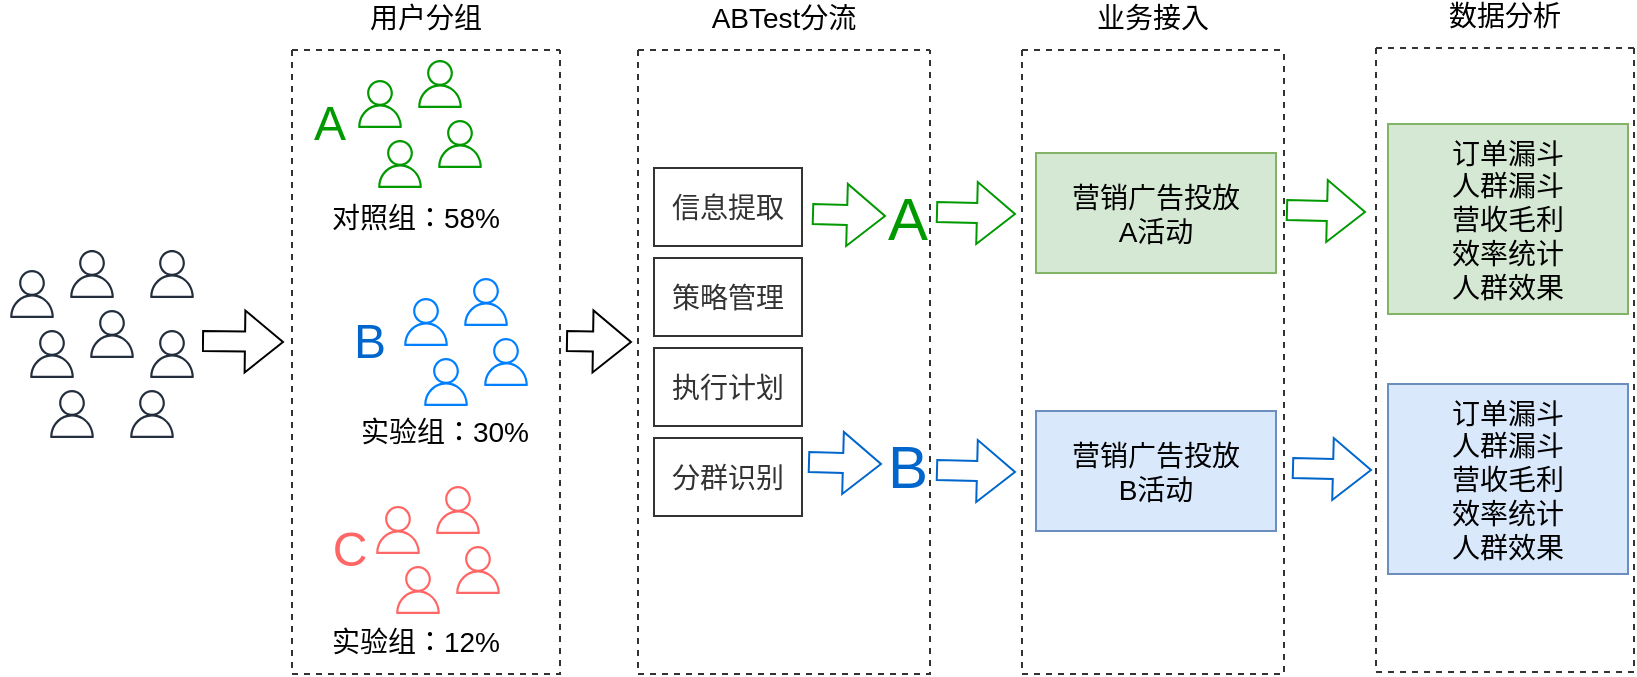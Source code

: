 <mxfile version="16.5.5" type="github" pages="3">
  <diagram id="C5RBs43oDa-KdzZeNtuy" name="ABTest">
    <mxGraphModel dx="1106" dy="610" grid="0" gridSize="10" guides="1" tooltips="1" connect="1" arrows="1" fold="1" page="1" pageScale="1" pageWidth="827" pageHeight="1169" math="0" shadow="0">
      <root>
        <mxCell id="WIyWlLk6GJQsqaUBKTNV-0" />
        <mxCell id="WIyWlLk6GJQsqaUBKTNV-1" parent="WIyWlLk6GJQsqaUBKTNV-0" />
        <mxCell id="taELDb5qyc8ubtcI1n9N-2" value="" style="shape=flexArrow;endArrow=classic;html=1;rounded=0;" parent="WIyWlLk6GJQsqaUBKTNV-1" edge="1">
          <mxGeometry width="50" height="50" relative="1" as="geometry">
            <mxPoint x="103" y="215.5" as="sourcePoint" />
            <mxPoint x="144" y="216" as="targetPoint" />
          </mxGeometry>
        </mxCell>
        <mxCell id="taELDb5qyc8ubtcI1n9N-3" value="&lt;font style=&quot;font-size: 24px&quot; color=&quot;#009900&quot;&gt;A&lt;/font&gt;" style="text;html=1;strokeColor=none;fillColor=none;align=center;verticalAlign=middle;whiteSpace=wrap;rounded=0;" parent="WIyWlLk6GJQsqaUBKTNV-1" vertex="1">
          <mxGeometry x="152" y="92" width="30" height="30" as="geometry" />
        </mxCell>
        <mxCell id="taELDb5qyc8ubtcI1n9N-4" value="&lt;font style=&quot;font-size: 24px&quot; color=&quot;#0066cc&quot;&gt;B&lt;/font&gt;" style="text;html=1;strokeColor=none;fillColor=none;align=center;verticalAlign=middle;whiteSpace=wrap;rounded=0;" parent="WIyWlLk6GJQsqaUBKTNV-1" vertex="1">
          <mxGeometry x="162" y="201" width="50" height="30" as="geometry" />
        </mxCell>
        <mxCell id="taELDb5qyc8ubtcI1n9N-5" value="" style="group" parent="WIyWlLk6GJQsqaUBKTNV-1" vertex="1" connectable="0">
          <mxGeometry x="3" y="167" width="100" height="100" as="geometry" />
        </mxCell>
        <mxCell id="taELDb5qyc8ubtcI1n9N-6" value="" style="sketch=0;outlineConnect=0;fontColor=#232F3E;gradientColor=none;strokeColor=#232F3E;fillColor=#ffffff;dashed=0;verticalLabelPosition=bottom;verticalAlign=top;align=center;html=1;fontSize=12;fontStyle=0;aspect=fixed;shape=mxgraph.aws4.resourceIcon;resIcon=mxgraph.aws4.user;strokeWidth=1;" parent="taELDb5qyc8ubtcI1n9N-5" vertex="1">
          <mxGeometry x="30" width="30" height="30" as="geometry" />
        </mxCell>
        <mxCell id="taELDb5qyc8ubtcI1n9N-7" value="" style="sketch=0;outlineConnect=0;fontColor=#232F3E;gradientColor=none;strokeColor=#232F3E;fillColor=#ffffff;dashed=0;verticalLabelPosition=bottom;verticalAlign=top;align=center;html=1;fontSize=12;fontStyle=0;aspect=fixed;shape=mxgraph.aws4.resourceIcon;resIcon=mxgraph.aws4.user;strokeWidth=1;" parent="taELDb5qyc8ubtcI1n9N-5" vertex="1">
          <mxGeometry y="10" width="30" height="30" as="geometry" />
        </mxCell>
        <mxCell id="taELDb5qyc8ubtcI1n9N-8" value="" style="sketch=0;outlineConnect=0;fontColor=#232F3E;gradientColor=none;strokeColor=#232F3E;fillColor=#ffffff;dashed=0;verticalLabelPosition=bottom;verticalAlign=top;align=center;html=1;fontSize=12;fontStyle=0;aspect=fixed;shape=mxgraph.aws4.resourceIcon;resIcon=mxgraph.aws4.user;strokeWidth=1;" parent="taELDb5qyc8ubtcI1n9N-5" vertex="1">
          <mxGeometry x="40" y="30" width="30" height="30" as="geometry" />
        </mxCell>
        <mxCell id="taELDb5qyc8ubtcI1n9N-9" value="" style="sketch=0;outlineConnect=0;fontColor=#232F3E;gradientColor=none;strokeColor=#232F3E;fillColor=#ffffff;dashed=0;verticalLabelPosition=bottom;verticalAlign=top;align=center;html=1;fontSize=12;fontStyle=0;aspect=fixed;shape=mxgraph.aws4.resourceIcon;resIcon=mxgraph.aws4.user;strokeWidth=1;" parent="taELDb5qyc8ubtcI1n9N-5" vertex="1">
          <mxGeometry x="10" y="40" width="30" height="30" as="geometry" />
        </mxCell>
        <mxCell id="taELDb5qyc8ubtcI1n9N-10" value="" style="sketch=0;outlineConnect=0;fontColor=#232F3E;gradientColor=none;strokeColor=#232F3E;fillColor=#ffffff;dashed=0;verticalLabelPosition=bottom;verticalAlign=top;align=center;html=1;fontSize=12;fontStyle=0;aspect=fixed;shape=mxgraph.aws4.resourceIcon;resIcon=mxgraph.aws4.user;strokeWidth=1;" parent="taELDb5qyc8ubtcI1n9N-5" vertex="1">
          <mxGeometry x="70" width="30" height="30" as="geometry" />
        </mxCell>
        <mxCell id="taELDb5qyc8ubtcI1n9N-11" value="" style="sketch=0;outlineConnect=0;fontColor=#232F3E;gradientColor=none;strokeColor=#232F3E;fillColor=#ffffff;dashed=0;verticalLabelPosition=bottom;verticalAlign=top;align=center;html=1;fontSize=12;fontStyle=0;aspect=fixed;shape=mxgraph.aws4.resourceIcon;resIcon=mxgraph.aws4.user;strokeWidth=1;" parent="taELDb5qyc8ubtcI1n9N-5" vertex="1">
          <mxGeometry x="70" y="40" width="30" height="30" as="geometry" />
        </mxCell>
        <mxCell id="taELDb5qyc8ubtcI1n9N-12" value="" style="sketch=0;outlineConnect=0;fontColor=#232F3E;gradientColor=none;strokeColor=#232F3E;fillColor=#ffffff;dashed=0;verticalLabelPosition=bottom;verticalAlign=top;align=center;html=1;fontSize=12;fontStyle=0;aspect=fixed;shape=mxgraph.aws4.resourceIcon;resIcon=mxgraph.aws4.user;strokeWidth=1;" parent="taELDb5qyc8ubtcI1n9N-5" vertex="1">
          <mxGeometry x="20" y="70" width="30" height="30" as="geometry" />
        </mxCell>
        <mxCell id="taELDb5qyc8ubtcI1n9N-13" value="" style="sketch=0;outlineConnect=0;fontColor=#232F3E;gradientColor=none;strokeColor=#232F3E;fillColor=#ffffff;dashed=0;verticalLabelPosition=bottom;verticalAlign=top;align=center;html=1;fontSize=12;fontStyle=0;aspect=fixed;shape=mxgraph.aws4.resourceIcon;resIcon=mxgraph.aws4.user;strokeWidth=1;" parent="taELDb5qyc8ubtcI1n9N-5" vertex="1">
          <mxGeometry x="60" y="70" width="30" height="30" as="geometry" />
        </mxCell>
        <mxCell id="taELDb5qyc8ubtcI1n9N-14" value="" style="group" parent="WIyWlLk6GJQsqaUBKTNV-1" vertex="1" connectable="0">
          <mxGeometry x="177" y="72" width="70" height="70" as="geometry" />
        </mxCell>
        <mxCell id="taELDb5qyc8ubtcI1n9N-15" value="" style="sketch=0;outlineConnect=0;fontColor=#232F3E;gradientColor=none;strokeColor=#009900;fillColor=#ffffff;dashed=0;verticalLabelPosition=bottom;verticalAlign=top;align=center;html=1;fontSize=12;fontStyle=0;aspect=fixed;shape=mxgraph.aws4.resourceIcon;resIcon=mxgraph.aws4.user;strokeWidth=1;" parent="taELDb5qyc8ubtcI1n9N-14" vertex="1">
          <mxGeometry x="30" width="30" height="30" as="geometry" />
        </mxCell>
        <mxCell id="taELDb5qyc8ubtcI1n9N-16" value="" style="sketch=0;outlineConnect=0;fontColor=#232F3E;gradientColor=none;strokeColor=#009900;fillColor=#ffffff;dashed=0;verticalLabelPosition=bottom;verticalAlign=top;align=center;html=1;fontSize=12;fontStyle=0;aspect=fixed;shape=mxgraph.aws4.resourceIcon;resIcon=mxgraph.aws4.user;strokeWidth=1;" parent="taELDb5qyc8ubtcI1n9N-14" vertex="1">
          <mxGeometry y="10" width="30" height="30" as="geometry" />
        </mxCell>
        <mxCell id="taELDb5qyc8ubtcI1n9N-17" value="" style="sketch=0;outlineConnect=0;fontColor=#232F3E;gradientColor=none;strokeColor=#009900;fillColor=#ffffff;dashed=0;verticalLabelPosition=bottom;verticalAlign=top;align=center;html=1;fontSize=12;fontStyle=0;aspect=fixed;shape=mxgraph.aws4.resourceIcon;resIcon=mxgraph.aws4.user;strokeWidth=1;" parent="taELDb5qyc8ubtcI1n9N-14" vertex="1">
          <mxGeometry x="40" y="30" width="30" height="30" as="geometry" />
        </mxCell>
        <mxCell id="taELDb5qyc8ubtcI1n9N-18" value="" style="sketch=0;outlineConnect=0;fontColor=#232F3E;gradientColor=none;strokeColor=#009900;fillColor=#ffffff;dashed=0;verticalLabelPosition=bottom;verticalAlign=top;align=center;html=1;fontSize=12;fontStyle=0;aspect=fixed;shape=mxgraph.aws4.resourceIcon;resIcon=mxgraph.aws4.user;strokeWidth=1;" parent="taELDb5qyc8ubtcI1n9N-14" vertex="1">
          <mxGeometry x="10" y="40" width="30" height="30" as="geometry" />
        </mxCell>
        <mxCell id="taELDb5qyc8ubtcI1n9N-19" value="" style="group" parent="WIyWlLk6GJQsqaUBKTNV-1" vertex="1" connectable="0">
          <mxGeometry x="200" y="181" width="70" height="70" as="geometry" />
        </mxCell>
        <mxCell id="taELDb5qyc8ubtcI1n9N-20" value="" style="sketch=0;outlineConnect=0;fontColor=#232F3E;gradientColor=none;strokeColor=#007FFF;fillColor=#ffffff;dashed=0;verticalLabelPosition=bottom;verticalAlign=top;align=center;html=1;fontSize=12;fontStyle=0;aspect=fixed;shape=mxgraph.aws4.resourceIcon;resIcon=mxgraph.aws4.user;strokeWidth=1;" parent="taELDb5qyc8ubtcI1n9N-19" vertex="1">
          <mxGeometry x="30" width="30" height="30" as="geometry" />
        </mxCell>
        <mxCell id="taELDb5qyc8ubtcI1n9N-21" value="" style="sketch=0;outlineConnect=0;fontColor=#232F3E;gradientColor=none;strokeColor=#007FFF;fillColor=#ffffff;dashed=0;verticalLabelPosition=bottom;verticalAlign=top;align=center;html=1;fontSize=12;fontStyle=0;aspect=fixed;shape=mxgraph.aws4.resourceIcon;resIcon=mxgraph.aws4.user;strokeWidth=1;" parent="taELDb5qyc8ubtcI1n9N-19" vertex="1">
          <mxGeometry y="10" width="30" height="30" as="geometry" />
        </mxCell>
        <mxCell id="taELDb5qyc8ubtcI1n9N-22" value="" style="sketch=0;outlineConnect=0;fontColor=#232F3E;gradientColor=none;strokeColor=#007FFF;fillColor=#ffffff;dashed=0;verticalLabelPosition=bottom;verticalAlign=top;align=center;html=1;fontSize=12;fontStyle=0;aspect=fixed;shape=mxgraph.aws4.resourceIcon;resIcon=mxgraph.aws4.user;strokeWidth=1;" parent="taELDb5qyc8ubtcI1n9N-19" vertex="1">
          <mxGeometry x="40" y="30" width="30" height="30" as="geometry" />
        </mxCell>
        <mxCell id="taELDb5qyc8ubtcI1n9N-23" value="" style="sketch=0;outlineConnect=0;fontColor=#232F3E;gradientColor=none;strokeColor=#007FFF;fillColor=#ffffff;dashed=0;verticalLabelPosition=bottom;verticalAlign=top;align=center;html=1;fontSize=12;fontStyle=0;aspect=fixed;shape=mxgraph.aws4.resourceIcon;resIcon=mxgraph.aws4.user;strokeWidth=1;" parent="taELDb5qyc8ubtcI1n9N-19" vertex="1">
          <mxGeometry x="10" y="40" width="30" height="30" as="geometry" />
        </mxCell>
        <mxCell id="taELDb5qyc8ubtcI1n9N-24" value="&lt;span style=&quot;font-size: 14px&quot;&gt;对照组：58%&lt;/span&gt;" style="text;html=1;strokeColor=none;fillColor=none;align=center;verticalAlign=middle;whiteSpace=wrap;rounded=0;fontSize=24;" parent="WIyWlLk6GJQsqaUBKTNV-1" vertex="1">
          <mxGeometry x="160" y="136" width="100" height="30" as="geometry" />
        </mxCell>
        <mxCell id="taELDb5qyc8ubtcI1n9N-25" value="&lt;font style=&quot;font-size: 14px&quot;&gt;实验组：30%&lt;/font&gt;" style="text;html=1;strokeColor=none;fillColor=none;align=center;verticalAlign=middle;whiteSpace=wrap;rounded=0;fontSize=24;" parent="WIyWlLk6GJQsqaUBKTNV-1" vertex="1">
          <mxGeometry x="175" y="243" width="99" height="30" as="geometry" />
        </mxCell>
        <mxCell id="taELDb5qyc8ubtcI1n9N-36" value="用户分组&#xa;&#xa;" style="swimlane;startSize=0;fontSize=14;strokeColor=#333333;strokeWidth=1;fillColor=#FFFFFF;fontStyle=0;dashed=1;" parent="WIyWlLk6GJQsqaUBKTNV-1" vertex="1">
          <mxGeometry x="148" y="70" width="134" height="312" as="geometry">
            <mxRectangle x="600" y="70" width="50" height="40" as="alternateBounds" />
          </mxGeometry>
        </mxCell>
        <mxCell id="taELDb5qyc8ubtcI1n9N-49" value="&lt;span style=&quot;font-size: 14px&quot;&gt;实验组&lt;/span&gt;&lt;span style=&quot;font-size: 14px&quot;&gt;：12%&lt;/span&gt;" style="text;html=1;strokeColor=none;fillColor=none;align=center;verticalAlign=middle;whiteSpace=wrap;rounded=0;fontSize=24;" parent="WIyWlLk6GJQsqaUBKTNV-1" vertex="1">
          <mxGeometry x="158" y="348" width="104" height="30" as="geometry" />
        </mxCell>
        <mxCell id="taELDb5qyc8ubtcI1n9N-52" value="" style="shape=flexArrow;endArrow=classic;html=1;rounded=0;" parent="WIyWlLk6GJQsqaUBKTNV-1" edge="1">
          <mxGeometry width="50" height="50" relative="1" as="geometry">
            <mxPoint x="285" y="215.5" as="sourcePoint" />
            <mxPoint x="318" y="216" as="targetPoint" />
          </mxGeometry>
        </mxCell>
        <mxCell id="taELDb5qyc8ubtcI1n9N-53" value="ABTest分流&#xa;&#xa;" style="swimlane;startSize=0;fontSize=14;strokeColor=#333333;strokeWidth=1;fillColor=#FFFFFF;fontStyle=0;dashed=1;" parent="WIyWlLk6GJQsqaUBKTNV-1" vertex="1">
          <mxGeometry x="321" y="70" width="146" height="312" as="geometry">
            <mxRectangle x="402" y="589" width="50" height="40" as="alternateBounds" />
          </mxGeometry>
        </mxCell>
        <mxCell id="taELDb5qyc8ubtcI1n9N-59" value="策略管理" style="rounded=0;whiteSpace=wrap;html=1;fontSize=14;fontColor=#333333;strokeColor=#333333;" parent="taELDb5qyc8ubtcI1n9N-53" vertex="1">
          <mxGeometry x="8" y="104" width="74" height="39" as="geometry" />
        </mxCell>
        <mxCell id="taELDb5qyc8ubtcI1n9N-60" value="信息提取" style="rounded=0;whiteSpace=wrap;html=1;fontSize=14;fontColor=#333333;strokeColor=#333333;" parent="taELDb5qyc8ubtcI1n9N-53" vertex="1">
          <mxGeometry x="8" y="59" width="74" height="39" as="geometry" />
        </mxCell>
        <mxCell id="taELDb5qyc8ubtcI1n9N-61" value="执行计划" style="rounded=0;whiteSpace=wrap;html=1;fontSize=14;fontColor=#333333;strokeColor=#333333;" parent="taELDb5qyc8ubtcI1n9N-53" vertex="1">
          <mxGeometry x="8" y="149" width="74" height="39" as="geometry" />
        </mxCell>
        <mxCell id="taELDb5qyc8ubtcI1n9N-62" value="分群识别" style="rounded=0;whiteSpace=wrap;html=1;fontSize=14;fontColor=#333333;strokeColor=#333333;" parent="taELDb5qyc8ubtcI1n9N-53" vertex="1">
          <mxGeometry x="8" y="194" width="74" height="39" as="geometry" />
        </mxCell>
        <mxCell id="taELDb5qyc8ubtcI1n9N-63" value="" style="shape=flexArrow;endArrow=classic;html=1;rounded=0;strokeColor=#009900;" parent="taELDb5qyc8ubtcI1n9N-53" edge="1">
          <mxGeometry width="50" height="50" relative="1" as="geometry">
            <mxPoint x="87" y="82" as="sourcePoint" />
            <mxPoint x="124" y="83" as="targetPoint" />
          </mxGeometry>
        </mxCell>
        <mxCell id="taELDb5qyc8ubtcI1n9N-56" value="&lt;font style=&quot;font-size: 30px&quot; color=&quot;#009900&quot;&gt;A&lt;/font&gt;" style="text;html=1;strokeColor=none;fillColor=none;align=center;verticalAlign=middle;whiteSpace=wrap;rounded=0;" parent="taELDb5qyc8ubtcI1n9N-53" vertex="1">
          <mxGeometry x="117" y="65" width="36" height="37" as="geometry" />
        </mxCell>
        <mxCell id="taELDb5qyc8ubtcI1n9N-65" value="" style="shape=flexArrow;endArrow=classic;html=1;rounded=0;strokeColor=#0066CC;" parent="taELDb5qyc8ubtcI1n9N-53" edge="1">
          <mxGeometry width="50" height="50" relative="1" as="geometry">
            <mxPoint x="85" y="206" as="sourcePoint" />
            <mxPoint x="122" y="207" as="targetPoint" />
          </mxGeometry>
        </mxCell>
        <mxCell id="taELDb5qyc8ubtcI1n9N-66" value="&lt;font style=&quot;font-size: 30px&quot; color=&quot;#0066cc&quot;&gt;B&lt;/font&gt;" style="text;html=1;strokeColor=none;fillColor=none;align=center;verticalAlign=middle;whiteSpace=wrap;rounded=0;" parent="taELDb5qyc8ubtcI1n9N-53" vertex="1">
          <mxGeometry x="117" y="189" width="36" height="37" as="geometry" />
        </mxCell>
        <mxCell id="taELDb5qyc8ubtcI1n9N-71" value="业务接入&#xa;&#xa;" style="swimlane;startSize=0;fontSize=14;strokeColor=#333333;strokeWidth=1;fillColor=#FFFFFF;fontStyle=0;dashed=1;" parent="WIyWlLk6GJQsqaUBKTNV-1" vertex="1">
          <mxGeometry x="513" y="70" width="131" height="312" as="geometry">
            <mxRectangle x="402" y="589" width="50" height="40" as="alternateBounds" />
          </mxGeometry>
        </mxCell>
        <mxCell id="taELDb5qyc8ubtcI1n9N-80" value="营销广告投放&lt;br&gt;A活动" style="rounded=0;whiteSpace=wrap;html=1;fontSize=14;strokeColor=#82b366;strokeWidth=1;fillColor=#d5e8d4;" parent="taELDb5qyc8ubtcI1n9N-71" vertex="1">
          <mxGeometry x="7" y="51.5" width="120" height="60" as="geometry" />
        </mxCell>
        <mxCell id="taELDb5qyc8ubtcI1n9N-81" value="营销广告投放&lt;br&gt;B活动" style="rounded=0;whiteSpace=wrap;html=1;fontSize=14;strokeColor=#6c8ebf;strokeWidth=1;fillColor=#dae8fc;" parent="taELDb5qyc8ubtcI1n9N-71" vertex="1">
          <mxGeometry x="7" y="180.5" width="120" height="60" as="geometry" />
        </mxCell>
        <mxCell id="taELDb5qyc8ubtcI1n9N-26" value="" style="shape=flexArrow;endArrow=classic;html=1;rounded=0;strokeColor=#009900;" parent="taELDb5qyc8ubtcI1n9N-71" edge="1">
          <mxGeometry width="50" height="50" relative="1" as="geometry">
            <mxPoint x="-43" y="81" as="sourcePoint" />
            <mxPoint x="-3" y="82" as="targetPoint" />
          </mxGeometry>
        </mxCell>
        <mxCell id="taELDb5qyc8ubtcI1n9N-83" value="" style="shape=flexArrow;endArrow=classic;html=1;rounded=0;strokeColor=#0066CC;" parent="WIyWlLk6GJQsqaUBKTNV-1" edge="1">
          <mxGeometry width="50" height="50" relative="1" as="geometry">
            <mxPoint x="470" y="280" as="sourcePoint" />
            <mxPoint x="510" y="281" as="targetPoint" />
          </mxGeometry>
        </mxCell>
        <mxCell id="taELDb5qyc8ubtcI1n9N-86" value="数据分析&#xa;&#xa;" style="swimlane;startSize=0;fontSize=14;strokeColor=#333333;strokeWidth=1;fillColor=#FFFFFF;fontStyle=0;dashed=1;" parent="WIyWlLk6GJQsqaUBKTNV-1" vertex="1">
          <mxGeometry x="690" y="69" width="129" height="312" as="geometry">
            <mxRectangle x="402" y="589" width="50" height="40" as="alternateBounds" />
          </mxGeometry>
        </mxCell>
        <mxCell id="taELDb5qyc8ubtcI1n9N-89" value="" style="shape=flexArrow;endArrow=classic;html=1;rounded=0;strokeColor=#009900;" parent="taELDb5qyc8ubtcI1n9N-86" edge="1">
          <mxGeometry width="50" height="50" relative="1" as="geometry">
            <mxPoint x="-45" y="81" as="sourcePoint" />
            <mxPoint x="-5" y="82" as="targetPoint" />
          </mxGeometry>
        </mxCell>
        <mxCell id="taELDb5qyc8ubtcI1n9N-92" value="订单漏斗&lt;br&gt;人群漏斗&lt;br&gt;营收毛利&lt;br&gt;效率统计&lt;br&gt;人群效果" style="rounded=0;whiteSpace=wrap;html=1;fontSize=14;strokeColor=#82b366;strokeWidth=1;fillColor=#d5e8d4;" parent="taELDb5qyc8ubtcI1n9N-86" vertex="1">
          <mxGeometry x="6" y="38" width="120" height="95" as="geometry" />
        </mxCell>
        <mxCell id="taELDb5qyc8ubtcI1n9N-93" value="订单漏斗&lt;br&gt;人群漏斗&lt;br&gt;营收毛利&lt;br&gt;效率统计&lt;br&gt;人群效果" style="rounded=0;whiteSpace=wrap;html=1;fontSize=14;strokeColor=#6c8ebf;strokeWidth=1;fillColor=#dae8fc;" parent="taELDb5qyc8ubtcI1n9N-86" vertex="1">
          <mxGeometry x="6" y="168" width="120" height="95" as="geometry" />
        </mxCell>
        <mxCell id="taELDb5qyc8ubtcI1n9N-90" value="" style="shape=flexArrow;endArrow=classic;html=1;rounded=0;strokeColor=#0066CC;" parent="WIyWlLk6GJQsqaUBKTNV-1" edge="1">
          <mxGeometry width="50" height="50" relative="1" as="geometry">
            <mxPoint x="648" y="279" as="sourcePoint" />
            <mxPoint x="688" y="280" as="targetPoint" />
          </mxGeometry>
        </mxCell>
        <mxCell id="taELDb5qyc8ubtcI1n9N-98" value="" style="group" parent="WIyWlLk6GJQsqaUBKTNV-1" vertex="1" connectable="0">
          <mxGeometry x="161" y="285" width="95" height="70" as="geometry" />
        </mxCell>
        <mxCell id="taELDb5qyc8ubtcI1n9N-43" value="&lt;font style=&quot;font-size: 24px&quot; color=&quot;#ff6666&quot;&gt;C&lt;/font&gt;" style="text;html=1;strokeColor=none;fillColor=none;align=center;verticalAlign=middle;whiteSpace=wrap;rounded=0;" parent="taELDb5qyc8ubtcI1n9N-98" vertex="1">
          <mxGeometry y="20" width="32" height="30" as="geometry" />
        </mxCell>
        <mxCell id="taELDb5qyc8ubtcI1n9N-45" value="" style="sketch=0;outlineConnect=0;fontColor=#232F3E;gradientColor=none;strokeColor=#FF6666;fillColor=#ffffff;dashed=0;verticalLabelPosition=bottom;verticalAlign=top;align=center;html=1;fontSize=12;fontStyle=0;aspect=fixed;shape=mxgraph.aws4.resourceIcon;resIcon=mxgraph.aws4.user;strokeWidth=1;" parent="taELDb5qyc8ubtcI1n9N-98" vertex="1">
          <mxGeometry x="55" width="30" height="30" as="geometry" />
        </mxCell>
        <mxCell id="taELDb5qyc8ubtcI1n9N-46" value="" style="sketch=0;outlineConnect=0;fontColor=#232F3E;gradientColor=none;strokeColor=#FF6666;fillColor=#ffffff;dashed=0;verticalLabelPosition=bottom;verticalAlign=top;align=center;html=1;fontSize=12;fontStyle=0;aspect=fixed;shape=mxgraph.aws4.resourceIcon;resIcon=mxgraph.aws4.user;strokeWidth=1;" parent="taELDb5qyc8ubtcI1n9N-98" vertex="1">
          <mxGeometry x="25" y="10" width="30" height="30" as="geometry" />
        </mxCell>
        <mxCell id="taELDb5qyc8ubtcI1n9N-47" value="" style="sketch=0;outlineConnect=0;fontColor=#232F3E;gradientColor=none;strokeColor=#FF6666;fillColor=#ffffff;dashed=0;verticalLabelPosition=bottom;verticalAlign=top;align=center;html=1;fontSize=12;fontStyle=0;aspect=fixed;shape=mxgraph.aws4.resourceIcon;resIcon=mxgraph.aws4.user;strokeWidth=1;" parent="taELDb5qyc8ubtcI1n9N-98" vertex="1">
          <mxGeometry x="65" y="30" width="30" height="30" as="geometry" />
        </mxCell>
        <mxCell id="taELDb5qyc8ubtcI1n9N-48" value="" style="sketch=0;outlineConnect=0;fontColor=#232F3E;gradientColor=none;strokeColor=#FF6666;fillColor=#ffffff;dashed=0;verticalLabelPosition=bottom;verticalAlign=top;align=center;html=1;fontSize=12;fontStyle=0;aspect=fixed;shape=mxgraph.aws4.resourceIcon;resIcon=mxgraph.aws4.user;strokeWidth=1;" parent="taELDb5qyc8ubtcI1n9N-98" vertex="1">
          <mxGeometry x="35" y="40" width="30" height="30" as="geometry" />
        </mxCell>
      </root>
    </mxGraphModel>
  </diagram>
  <diagram id="zhu_SZCG4wJY2op9XK8a" name="配置中心ABTest">
    <mxGraphModel dx="1106" dy="610" grid="0" gridSize="10" guides="1" tooltips="1" connect="1" arrows="1" fold="1" page="1" pageScale="1" pageWidth="827" pageHeight="1169" math="0" shadow="0">
      <root>
        <mxCell id="3McnyCdKZh1GGttrv5l1-0" />
        <mxCell id="3McnyCdKZh1GGttrv5l1-1" parent="3McnyCdKZh1GGttrv5l1-0" />
        <mxCell id="3McnyCdKZh1GGttrv5l1-8" style="edgeStyle=orthogonalEdgeStyle;rounded=0;orthogonalLoop=1;jettySize=auto;html=1;entryX=0.5;entryY=0;entryDx=0;entryDy=0;exitX=0.5;exitY=1;exitDx=0;exitDy=0;" parent="3McnyCdKZh1GGttrv5l1-1" source="aysFf1JJrx6Wq8TouSXu-33" target="3McnyCdKZh1GGttrv5l1-7" edge="1">
          <mxGeometry relative="1" as="geometry" />
        </mxCell>
        <mxCell id="3McnyCdKZh1GGttrv5l1-10" style="edgeStyle=orthogonalEdgeStyle;rounded=0;orthogonalLoop=1;jettySize=auto;html=1;exitX=0.5;exitY=1;exitDx=0;exitDy=0;entryX=0.5;entryY=0;entryDx=0;entryDy=0;" parent="3McnyCdKZh1GGttrv5l1-1" source="aysFf1JJrx6Wq8TouSXu-33" target="3McnyCdKZh1GGttrv5l1-9" edge="1">
          <mxGeometry relative="1" as="geometry" />
        </mxCell>
        <mxCell id="3McnyCdKZh1GGttrv5l1-15" value="产出" style="edgeLabel;html=1;align=center;verticalAlign=middle;resizable=0;points=[];" parent="3McnyCdKZh1GGttrv5l1-10" vertex="1" connectable="0">
          <mxGeometry x="-0.696" y="1" relative="1" as="geometry">
            <mxPoint as="offset" />
          </mxGeometry>
        </mxCell>
        <mxCell id="3McnyCdKZh1GGttrv5l1-6" style="edgeStyle=orthogonalEdgeStyle;rounded=0;orthogonalLoop=1;jettySize=auto;html=1;entryX=1;entryY=0.5;entryDx=0;entryDy=0;dashed=1;exitX=0;exitY=0.5;exitDx=0;exitDy=0;" parent="3McnyCdKZh1GGttrv5l1-1" source="ogyNXn1WKMenUjYzxTby-0" target="aysFf1JJrx6Wq8TouSXu-33" edge="1">
          <mxGeometry relative="1" as="geometry">
            <mxPoint x="291.46" y="251" as="targetPoint" />
          </mxGeometry>
        </mxCell>
        <mxCell id="aysFf1JJrx6Wq8TouSXu-4" value="接入" style="edgeLabel;html=1;align=center;verticalAlign=middle;resizable=0;points=[];" parent="3McnyCdKZh1GGttrv5l1-6" vertex="1" connectable="0">
          <mxGeometry x="-0.182" y="-1" relative="1" as="geometry">
            <mxPoint as="offset" />
          </mxGeometry>
        </mxCell>
        <mxCell id="3McnyCdKZh1GGttrv5l1-23" style="edgeStyle=orthogonalEdgeStyle;rounded=0;orthogonalLoop=1;jettySize=auto;html=1;entryX=0.5;entryY=1;entryDx=0;entryDy=0;exitX=0.5;exitY=0;exitDx=0;exitDy=0;" parent="3McnyCdKZh1GGttrv5l1-1" source="ogyNXn1WKMenUjYzxTby-0" target="3McnyCdKZh1GGttrv5l1-22" edge="1">
          <mxGeometry relative="1" as="geometry" />
        </mxCell>
        <mxCell id="aysFf1JJrx6Wq8TouSXu-28" style="edgeStyle=none;rounded=0;orthogonalLoop=1;jettySize=auto;html=1;exitX=1.015;exitY=0.151;exitDx=0;exitDy=0;dashed=1;endArrow=classic;endFill=1;strokeColor=#CC0000;strokeWidth=2;exitPerimeter=0;entryX=0;entryY=0.25;entryDx=0;entryDy=0;" parent="3McnyCdKZh1GGttrv5l1-1" source="ogyNXn1WKMenUjYzxTby-0" target="aysFf1JJrx6Wq8TouSXu-17" edge="1">
          <mxGeometry relative="1" as="geometry">
            <mxPoint x="677.96" y="315" as="targetPoint" />
            <mxPoint x="561.46" y="236" as="sourcePoint" />
          </mxGeometry>
        </mxCell>
        <mxCell id="aysFf1JJrx6Wq8TouSXu-30" value="推荐生效" style="edgeLabel;html=1;align=center;verticalAlign=middle;resizable=0;points=[];" parent="aysFf1JJrx6Wq8TouSXu-28" vertex="1" connectable="0">
          <mxGeometry x="0.027" y="1" relative="1" as="geometry">
            <mxPoint as="offset" />
          </mxGeometry>
        </mxCell>
        <mxCell id="3McnyCdKZh1GGttrv5l1-13" style="edgeStyle=orthogonalEdgeStyle;rounded=0;orthogonalLoop=1;jettySize=auto;html=1;entryX=0.5;entryY=1;entryDx=0;entryDy=0;" parent="3McnyCdKZh1GGttrv5l1-1" source="3McnyCdKZh1GGttrv5l1-7" target="ogyNXn1WKMenUjYzxTby-0" edge="1">
          <mxGeometry relative="1" as="geometry" />
        </mxCell>
        <mxCell id="aysFf1JJrx6Wq8TouSXu-7" value="收录变好的配置" style="edgeLabel;html=1;align=center;verticalAlign=middle;resizable=0;points=[];" parent="3McnyCdKZh1GGttrv5l1-13" vertex="1" connectable="0">
          <mxGeometry x="0.562" y="1" relative="1" as="geometry">
            <mxPoint y="19" as="offset" />
          </mxGeometry>
        </mxCell>
        <mxCell id="3McnyCdKZh1GGttrv5l1-7" value="统计指标&lt;br&gt;变好 or 变坏" style="rounded=0;whiteSpace=wrap;html=1;fillColor=#CCFFCC;" parent="3McnyCdKZh1GGttrv5l1-1" vertex="1">
          <mxGeometry x="237.46" y="371" width="120" height="60" as="geometry" />
        </mxCell>
        <mxCell id="aysFf1JJrx6Wq8TouSXu-34" style="edgeStyle=orthogonalEdgeStyle;rounded=0;orthogonalLoop=1;jettySize=auto;html=1;entryX=0;entryY=0.5;entryDx=0;entryDy=0;endArrow=classic;endFill=1;strokeColor=#000000;strokeWidth=1;" parent="3McnyCdKZh1GGttrv5l1-1" source="3McnyCdKZh1GGttrv5l1-9" target="3McnyCdKZh1GGttrv5l1-17" edge="1">
          <mxGeometry relative="1" as="geometry">
            <Array as="points">
              <mxPoint x="11.96" y="401" />
              <mxPoint x="11.96" y="114" />
            </Array>
          </mxGeometry>
        </mxCell>
        <mxCell id="3McnyCdKZh1GGttrv5l1-9" value="明细数据&lt;br&gt;&lt;br&gt;数仓全部数据" style="rounded=0;whiteSpace=wrap;html=1;fillColor=#CCFFCC;" parent="3McnyCdKZh1GGttrv5l1-1" vertex="1">
          <mxGeometry x="105.46" y="371" width="120" height="60" as="geometry" />
        </mxCell>
        <mxCell id="3McnyCdKZh1GGttrv5l1-20" style="edgeStyle=orthogonalEdgeStyle;rounded=0;orthogonalLoop=1;jettySize=auto;html=1;entryX=0.5;entryY=0;entryDx=0;entryDy=0;" parent="3McnyCdKZh1GGttrv5l1-1" source="3McnyCdKZh1GGttrv5l1-17" target="aysFf1JJrx6Wq8TouSXu-33" edge="1">
          <mxGeometry relative="1" as="geometry">
            <mxPoint x="231.46" y="221" as="targetPoint" />
          </mxGeometry>
        </mxCell>
        <mxCell id="3McnyCdKZh1GGttrv5l1-17" value="配置分析（算法、开发、运维）" style="swimlane;fillColor=#fff2cc;strokeColor=#d6b656;" parent="3McnyCdKZh1GGttrv5l1-1" vertex="1">
          <mxGeometry x="110.71" y="57" width="232.5" height="114" as="geometry" />
        </mxCell>
        <mxCell id="3McnyCdKZh1GGttrv5l1-2" value="算法模型" style="rounded=0;whiteSpace=wrap;html=1;fillColor=#fff2cc;strokeColor=#d6b656;" parent="3McnyCdKZh1GGttrv5l1-17" vertex="1">
          <mxGeometry x="121.25" y="41" width="90" height="50" as="geometry" />
        </mxCell>
        <mxCell id="aysFf1JJrx6Wq8TouSXu-32" value="人工" style="rounded=0;whiteSpace=wrap;html=1;fillColor=#fff2cc;strokeColor=#d6b656;" parent="3McnyCdKZh1GGttrv5l1-17" vertex="1">
          <mxGeometry x="20.25" y="41" width="90" height="50" as="geometry" />
        </mxCell>
        <mxCell id="aysFf1JJrx6Wq8TouSXu-22" value="推荐配置" style="edgeStyle=none;rounded=0;orthogonalLoop=1;jettySize=auto;html=1;entryX=0.004;entryY=0.323;entryDx=0;entryDy=0;entryPerimeter=0;dashed=1;endArrow=classic;endFill=1;strokeColor=#CC0000;strokeWidth=2;" parent="3McnyCdKZh1GGttrv5l1-1" source="3McnyCdKZh1GGttrv5l1-22" target="aysFf1JJrx6Wq8TouSXu-26" edge="1">
          <mxGeometry relative="1" as="geometry">
            <mxPoint x="674.96" y="112.589" as="targetPoint" />
          </mxGeometry>
        </mxCell>
        <mxCell id="3McnyCdKZh1GGttrv5l1-22" value="推荐策略&lt;br&gt;&lt;br&gt;例如：暴雨+早高峰&lt;br&gt;--&amp;gt; 最佳实践" style="rounded=0;whiteSpace=wrap;html=1;fillColor=#dae8fc;strokeColor=#6c8ebf;" parent="3McnyCdKZh1GGttrv5l1-1" vertex="1">
          <mxGeometry x="441.46" y="20" width="120" height="60" as="geometry" />
        </mxCell>
        <mxCell id="aysFf1JJrx6Wq8TouSXu-5" value="" style="shape=image;html=1;verticalAlign=top;verticalLabelPosition=bottom;labelBackgroundColor=#ffffff;imageAspect=0;aspect=fixed;image=https://cdn1.iconfinder.com/data/icons/user-interface-flat-5/32/Cycle_refresh_turn_app_repeat_web_user_interface-128.png;shadow=0;dashed=1;strokeColor=#009900;" parent="3McnyCdKZh1GGttrv5l1-1" vertex="1">
          <mxGeometry x="17.46" y="171.5" width="159" height="159" as="geometry" />
        </mxCell>
        <mxCell id="aysFf1JJrx6Wq8TouSXu-9" value="迭代优化" style="text;html=1;align=center;verticalAlign=middle;resizable=0;points=[];autosize=1;strokeColor=none;fillColor=none;" parent="3McnyCdKZh1GGttrv5l1-1" vertex="1">
          <mxGeometry x="67.96" y="242" width="58" height="18" as="geometry" />
        </mxCell>
        <mxCell id="aysFf1JJrx6Wq8TouSXu-18" style="edgeStyle=none;rounded=0;orthogonalLoop=1;jettySize=auto;html=1;entryX=1.009;entryY=0.898;entryDx=0;entryDy=0;exitX=0;exitY=0.5;exitDx=0;exitDy=0;entryPerimeter=0;" parent="3McnyCdKZh1GGttrv5l1-1" source="aysFf1JJrx6Wq8TouSXu-17" target="ogyNXn1WKMenUjYzxTby-0" edge="1">
          <mxGeometry relative="1" as="geometry">
            <mxPoint x="678.96" y="251" as="sourcePoint" />
            <mxPoint x="558.96" y="260" as="targetPoint" />
          </mxGeometry>
        </mxCell>
        <mxCell id="aysFf1JJrx6Wq8TouSXu-19" value="接入" style="edgeLabel;html=1;align=center;verticalAlign=middle;resizable=0;points=[];" parent="aysFf1JJrx6Wq8TouSXu-18" vertex="1" connectable="0">
          <mxGeometry x="0.358" y="1" relative="1" as="geometry">
            <mxPoint as="offset" />
          </mxGeometry>
        </mxCell>
        <mxCell id="aysFf1JJrx6Wq8TouSXu-17" value="场景" style="swimlane;shadow=0;strokeColor=#82b366;fillColor=#d5e8d4;startSize=23;" parent="3McnyCdKZh1GGttrv5l1-1" vertex="1">
          <mxGeometry x="685.96" y="242" width="130" height="189" as="geometry" />
        </mxCell>
        <mxCell id="ogyNXn1WKMenUjYzxTby-1" value="营销活动" style="rounded=0;whiteSpace=wrap;html=1;fillColor=#d5e8d4;strokeColor=#82b366;" parent="aysFf1JJrx6Wq8TouSXu-17" vertex="1">
          <mxGeometry x="19" y="46" width="91" height="36" as="geometry" />
        </mxCell>
        <mxCell id="7EX3_pB7GsJEDlhdCRBL-0" value="派单策略" style="rounded=0;whiteSpace=wrap;html=1;fillColor=#d5e8d4;strokeColor=#82b366;" parent="aysFf1JJrx6Wq8TouSXu-17" vertex="1">
          <mxGeometry x="19.5" y="90" width="91" height="36" as="geometry" />
        </mxCell>
        <mxCell id="7EX3_pB7GsJEDlhdCRBL-1" value="计费折扣" style="rounded=0;whiteSpace=wrap;html=1;fillColor=#d5e8d4;strokeColor=#82b366;" parent="aysFf1JJrx6Wq8TouSXu-17" vertex="1">
          <mxGeometry x="19.5" y="134" width="91" height="36" as="geometry" />
        </mxCell>
        <mxCell id="aysFf1JJrx6Wq8TouSXu-24" style="edgeStyle=none;rounded=0;orthogonalLoop=1;jettySize=auto;html=1;exitX=0.104;exitY=0.823;exitDx=0;exitDy=0;exitPerimeter=0;entryX=1;entryY=0;entryDx=0;entryDy=0;dashed=1;endArrow=classic;endFill=1;strokeColor=#CC0000;strokeWidth=2;" parent="3McnyCdKZh1GGttrv5l1-1" source="aysFf1JJrx6Wq8TouSXu-26" target="ogyNXn1WKMenUjYzxTby-0" edge="1">
          <mxGeometry relative="1" as="geometry">
            <mxPoint x="674.96" y="148" as="sourcePoint" />
          </mxGeometry>
        </mxCell>
        <mxCell id="aysFf1JJrx6Wq8TouSXu-27" value="确认同意" style="edgeLabel;html=1;align=center;verticalAlign=middle;resizable=0;points=[];" parent="aysFf1JJrx6Wq8TouSXu-24" vertex="1" connectable="0">
          <mxGeometry x="0.034" y="1" relative="1" as="geometry">
            <mxPoint as="offset" />
          </mxGeometry>
        </mxCell>
        <mxCell id="aysFf1JJrx6Wq8TouSXu-26" value="" style="html=1;verticalLabelPosition=bottom;align=center;labelBackgroundColor=#ffffff;verticalAlign=top;strokeWidth=2;strokeColor=#0080F0;shadow=0;dashed=0;shape=mxgraph.ios7.icons.user;fillColor=#CCFFCC;" parent="3McnyCdKZh1GGttrv5l1-1" vertex="1">
          <mxGeometry x="670.96" y="75" width="52" height="52" as="geometry" />
        </mxCell>
        <mxCell id="aysFf1JJrx6Wq8TouSXu-31" style="edgeStyle=none;rounded=0;orthogonalLoop=1;jettySize=auto;html=1;exitX=0;exitY=0.5;exitDx=0;exitDy=0;dashed=1;endArrow=classic;endFill=1;strokeColor=#CC0000;strokeWidth=2;" parent="3McnyCdKZh1GGttrv5l1-1" source="aysFf1JJrx6Wq8TouSXu-5" target="aysFf1JJrx6Wq8TouSXu-5" edge="1">
          <mxGeometry relative="1" as="geometry" />
        </mxCell>
        <mxCell id="aysFf1JJrx6Wq8TouSXu-33" value="ABTest" style="rounded=0;whiteSpace=wrap;html=1;fillColor=#FF9933;strokeColor=#000000;" parent="3McnyCdKZh1GGttrv5l1-1" vertex="1">
          <mxGeometry x="181.96" y="226" width="90" height="50" as="geometry" />
        </mxCell>
        <mxCell id="aysFf1JJrx6Wq8TouSXu-36" value="" style="sketch=0;aspect=fixed;pointerEvents=1;shadow=0;dashed=0;html=1;strokeColor=none;labelPosition=center;verticalLabelPosition=bottom;verticalAlign=top;align=center;fillColor=#00188D;shape=mxgraph.mscae.enterprise.android_phone" parent="3McnyCdKZh1GGttrv5l1-1" vertex="1">
          <mxGeometry x="711.96" y="44" width="30" height="50" as="geometry" />
        </mxCell>
        <mxCell id="ogyNXn1WKMenUjYzxTby-0" value="配置中心" style="rounded=0;whiteSpace=wrap;html=1;fillColor=#66B2FF;strokeColor=#000000;" parent="3McnyCdKZh1GGttrv5l1-1" vertex="1">
          <mxGeometry x="456.46" y="226" width="90" height="50" as="geometry" />
        </mxCell>
      </root>
    </mxGraphModel>
  </diagram>
  <diagram id="xnA5PYfo-W1zWqW01yvY" name="第 3 页">
    <mxGraphModel dx="1106" dy="644" grid="0" gridSize="10" guides="1" tooltips="1" connect="1" arrows="1" fold="1" page="1" pageScale="1" pageWidth="827" pageHeight="1169" math="0" shadow="0">
      <root>
        <mxCell id="wzNPvJiyL4rsmq2gx6em-0" />
        <mxCell id="wzNPvJiyL4rsmq2gx6em-1" parent="wzNPvJiyL4rsmq2gx6em-0" />
        <mxCell id="wzNPvJiyL4rsmq2gx6em-5" style="rounded=0;orthogonalLoop=1;jettySize=auto;html=1;entryX=0.285;entryY=-0.004;entryDx=0;entryDy=0;exitX=0.367;exitY=0.974;exitDx=0;exitDy=0;entryPerimeter=0;exitPerimeter=0;" edge="1" parent="wzNPvJiyL4rsmq2gx6em-1" source="wzNPvJiyL4rsmq2gx6em-2" target="wzNPvJiyL4rsmq2gx6em-3">
          <mxGeometry relative="1" as="geometry" />
        </mxCell>
        <mxCell id="wzNPvJiyL4rsmq2gx6em-6" value="读取用户&lt;br&gt;分群数据" style="edgeLabel;html=1;align=center;verticalAlign=middle;resizable=0;points=[];" vertex="1" connectable="0" parent="wzNPvJiyL4rsmq2gx6em-5">
          <mxGeometry x="-0.019" y="1" relative="1" as="geometry">
            <mxPoint y="-1" as="offset" />
          </mxGeometry>
        </mxCell>
        <mxCell id="wzNPvJiyL4rsmq2gx6em-18" style="edgeStyle=none;rounded=0;orthogonalLoop=1;jettySize=auto;html=1;exitX=0.75;exitY=1;exitDx=0;exitDy=0;strokeColor=#FF3333;" edge="1" parent="wzNPvJiyL4rsmq2gx6em-1" source="wzNPvJiyL4rsmq2gx6em-2" target="wzNPvJiyL4rsmq2gx6em-19">
          <mxGeometry relative="1" as="geometry" />
        </mxCell>
        <mxCell id="wzNPvJiyL4rsmq2gx6em-2" value="标签服务&lt;br&gt;（分群）" style="rounded=0;whiteSpace=wrap;html=1;" vertex="1" parent="wzNPvJiyL4rsmq2gx6em-1">
          <mxGeometry x="134" y="203" width="120" height="60" as="geometry" />
        </mxCell>
        <mxCell id="wzNPvJiyL4rsmq2gx6em-8" style="edgeStyle=orthogonalEdgeStyle;rounded=0;orthogonalLoop=1;jettySize=auto;html=1;entryX=0;entryY=0.5;entryDx=0;entryDy=0;exitX=0;exitY=0.5;exitDx=0;exitDy=0;" edge="1" parent="wzNPvJiyL4rsmq2gx6em-1" source="wzNPvJiyL4rsmq2gx6em-3" target="wzNPvJiyL4rsmq2gx6em-7">
          <mxGeometry relative="1" as="geometry">
            <Array as="points">
              <mxPoint x="104" y="535" />
              <mxPoint x="104" y="635" />
            </Array>
          </mxGeometry>
        </mxCell>
        <mxCell id="wzNPvJiyL4rsmq2gx6em-3" value="mongo" style="shape=datastore;whiteSpace=wrap;html=1;" vertex="1" parent="wzNPvJiyL4rsmq2gx6em-1">
          <mxGeometry x="164" y="505" width="60" height="60" as="geometry" />
        </mxCell>
        <mxCell id="wzNPvJiyL4rsmq2gx6em-9" style="edgeStyle=orthogonalEdgeStyle;rounded=0;orthogonalLoop=1;jettySize=auto;html=1;entryX=1;entryY=0.5;entryDx=0;entryDy=0;exitX=1;exitY=0.5;exitDx=0;exitDy=0;" edge="1" parent="wzNPvJiyL4rsmq2gx6em-1" source="wzNPvJiyL4rsmq2gx6em-7" target="wzNPvJiyL4rsmq2gx6em-3">
          <mxGeometry relative="1" as="geometry">
            <Array as="points">
              <mxPoint x="284" y="635" />
              <mxPoint x="284" y="535" />
            </Array>
          </mxGeometry>
        </mxCell>
        <mxCell id="wzNPvJiyL4rsmq2gx6em-10" value="生成标签" style="edgeLabel;html=1;align=center;verticalAlign=middle;resizable=0;points=[];" vertex="1" connectable="0" parent="wzNPvJiyL4rsmq2gx6em-9">
          <mxGeometry x="-0.141" y="-2" relative="1" as="geometry">
            <mxPoint as="offset" />
          </mxGeometry>
        </mxCell>
        <mxCell id="wzNPvJiyL4rsmq2gx6em-7" value="跑规则" style="rounded=0;whiteSpace=wrap;html=1;" vertex="1" parent="wzNPvJiyL4rsmq2gx6em-1">
          <mxGeometry x="134" y="605" width="120" height="60" as="geometry" />
        </mxCell>
        <mxCell id="wzNPvJiyL4rsmq2gx6em-12" style="rounded=0;orthogonalLoop=1;jettySize=auto;html=1;exitX=0.25;exitY=1;exitDx=0;exitDy=0;entryX=0.5;entryY=0;entryDx=0;entryDy=0;" edge="1" parent="wzNPvJiyL4rsmq2gx6em-1" source="wzNPvJiyL4rsmq2gx6em-11" target="wzNPvJiyL4rsmq2gx6em-3">
          <mxGeometry relative="1" as="geometry" />
        </mxCell>
        <mxCell id="wzNPvJiyL4rsmq2gx6em-34" value="配置规则" style="edgeLabel;html=1;align=center;verticalAlign=middle;resizable=0;points=[];" vertex="1" connectable="0" parent="wzNPvJiyL4rsmq2gx6em-12">
          <mxGeometry x="-0.631" y="2" relative="1" as="geometry">
            <mxPoint as="offset" />
          </mxGeometry>
        </mxCell>
        <mxCell id="wzNPvJiyL4rsmq2gx6em-31" style="edgeStyle=none;rounded=0;orthogonalLoop=1;jettySize=auto;html=1;exitX=0.75;exitY=1;exitDx=0;exitDy=0;entryX=0.25;entryY=0;entryDx=0;entryDy=0;strokeColor=#3333FF;" edge="1" parent="wzNPvJiyL4rsmq2gx6em-1" source="wzNPvJiyL4rsmq2gx6em-11" target="wzNPvJiyL4rsmq2gx6em-30">
          <mxGeometry relative="1" as="geometry" />
        </mxCell>
        <mxCell id="wzNPvJiyL4rsmq2gx6em-35" value="配置规则" style="edgeLabel;html=1;align=center;verticalAlign=middle;resizable=0;points=[];fontColor=#0000FF;" vertex="1" connectable="0" parent="wzNPvJiyL4rsmq2gx6em-31">
          <mxGeometry x="-0.269" relative="1" as="geometry">
            <mxPoint as="offset" />
          </mxGeometry>
        </mxCell>
        <mxCell id="wzNPvJiyL4rsmq2gx6em-11" value="配置规则&lt;br&gt;（营销中台）" style="rounded=0;whiteSpace=wrap;html=1;" vertex="1" parent="wzNPvJiyL4rsmq2gx6em-1">
          <mxGeometry x="310" y="203" width="120" height="60" as="geometry" />
        </mxCell>
        <mxCell id="wzNPvJiyL4rsmq2gx6em-15" style="edgeStyle=none;rounded=0;orthogonalLoop=1;jettySize=auto;html=1;entryX=0.5;entryY=0;entryDx=0;entryDy=0;strokeColor=#00CC00;" edge="1" parent="wzNPvJiyL4rsmq2gx6em-1" source="wzNPvJiyL4rsmq2gx6em-14" target="wzNPvJiyL4rsmq2gx6em-2">
          <mxGeometry relative="1" as="geometry" />
        </mxCell>
        <mxCell id="wzNPvJiyL4rsmq2gx6em-14" value="ABTest" style="rounded=0;whiteSpace=wrap;html=1;strokeColor=#00CC00;" vertex="1" parent="wzNPvJiyL4rsmq2gx6em-1">
          <mxGeometry x="134" y="90" width="120" height="60" as="geometry" />
        </mxCell>
        <mxCell id="wzNPvJiyL4rsmq2gx6em-17" value="新标签" style="shape=datastore;whiteSpace=wrap;html=1;strokeColor=#FF3333;" vertex="1" parent="wzNPvJiyL4rsmq2gx6em-1">
          <mxGeometry x="340" y="550" width="60" height="60" as="geometry" />
        </mxCell>
        <mxCell id="wzNPvJiyL4rsmq2gx6em-20" style="edgeStyle=none;rounded=0;orthogonalLoop=1;jettySize=auto;html=1;exitX=0.25;exitY=1;exitDx=0;exitDy=0;entryX=0.85;entryY=0.05;entryDx=0;entryDy=0;entryPerimeter=0;strokeColor=#FF3333;" edge="1" parent="wzNPvJiyL4rsmq2gx6em-1" source="wzNPvJiyL4rsmq2gx6em-19" target="wzNPvJiyL4rsmq2gx6em-3">
          <mxGeometry relative="1" as="geometry" />
        </mxCell>
        <mxCell id="wzNPvJiyL4rsmq2gx6em-21" style="edgeStyle=none;rounded=0;orthogonalLoop=1;jettySize=auto;html=1;entryX=0.5;entryY=0;entryDx=0;entryDy=0;strokeColor=#FF3333;" edge="1" parent="wzNPvJiyL4rsmq2gx6em-1" source="wzNPvJiyL4rsmq2gx6em-19" target="wzNPvJiyL4rsmq2gx6em-17">
          <mxGeometry relative="1" as="geometry" />
        </mxCell>
        <mxCell id="wzNPvJiyL4rsmq2gx6em-19" value="新旧方案&lt;br&gt;数据整合" style="rounded=0;whiteSpace=wrap;html=1;strokeColor=#FF3333;" vertex="1" parent="wzNPvJiyL4rsmq2gx6em-1">
          <mxGeometry x="310" y="386" width="120" height="60" as="geometry" />
        </mxCell>
        <mxCell id="wzNPvJiyL4rsmq2gx6em-24" style="edgeStyle=none;rounded=0;orthogonalLoop=1;jettySize=auto;html=1;entryX=1;entryY=0.5;entryDx=0;entryDy=0;strokeColor=#FF3333;" edge="1" parent="wzNPvJiyL4rsmq2gx6em-1" source="wzNPvJiyL4rsmq2gx6em-23" target="wzNPvJiyL4rsmq2gx6em-17">
          <mxGeometry relative="1" as="geometry" />
        </mxCell>
        <mxCell id="wzNPvJiyL4rsmq2gx6em-23" value="数仓-离线计算&lt;br&gt;&lt;br&gt;&lt;font color=&quot;#ff3333&quot;&gt;硬编码丰富标签&lt;br&gt;&lt;/font&gt;&lt;br&gt;&lt;font color=&quot;#0000ff&quot;&gt;使用标签规则&lt;/font&gt;" style="rounded=0;whiteSpace=wrap;html=1;strokeColor=#FF3333;" vertex="1" parent="wzNPvJiyL4rsmq2gx6em-1">
          <mxGeometry x="480" y="540" width="120" height="80" as="geometry" />
        </mxCell>
        <mxCell id="wzNPvJiyL4rsmq2gx6em-27" style="edgeStyle=none;rounded=0;orthogonalLoop=1;jettySize=auto;html=1;entryX=1;entryY=0.5;entryDx=0;entryDy=0;strokeColor=#FF3333;" edge="1" parent="wzNPvJiyL4rsmq2gx6em-1" source="wzNPvJiyL4rsmq2gx6em-25" target="wzNPvJiyL4rsmq2gx6em-23">
          <mxGeometry relative="1" as="geometry" />
        </mxCell>
        <mxCell id="wzNPvJiyL4rsmq2gx6em-25" value="数仓库" style="shape=datastore;whiteSpace=wrap;html=1;strokeColor=#FF3333;" vertex="1" parent="wzNPvJiyL4rsmq2gx6em-1">
          <mxGeometry x="667" y="550" width="60" height="60" as="geometry" />
        </mxCell>
        <mxCell id="wzNPvJiyL4rsmq2gx6em-29" style="edgeStyle=none;rounded=0;orthogonalLoop=1;jettySize=auto;html=1;entryX=0.15;entryY=0.95;entryDx=0;entryDy=0;entryPerimeter=0;strokeColor=#FF3333;" edge="1" parent="wzNPvJiyL4rsmq2gx6em-1" source="wzNPvJiyL4rsmq2gx6em-26" target="wzNPvJiyL4rsmq2gx6em-25">
          <mxGeometry relative="1" as="geometry" />
        </mxCell>
        <mxCell id="wzNPvJiyL4rsmq2gx6em-26" value="用户画像&lt;br&gt;指标" style="rounded=0;whiteSpace=wrap;html=1;strokeColor=#FF3333;" vertex="1" parent="wzNPvJiyL4rsmq2gx6em-1">
          <mxGeometry x="560" y="650" width="120" height="60" as="geometry" />
        </mxCell>
        <mxCell id="wzNPvJiyL4rsmq2gx6em-32" style="edgeStyle=none;rounded=0;orthogonalLoop=1;jettySize=auto;html=1;entryX=0.15;entryY=0.05;entryDx=0;entryDy=0;entryPerimeter=0;strokeColor=#3333FF;" edge="1" parent="wzNPvJiyL4rsmq2gx6em-1" source="wzNPvJiyL4rsmq2gx6em-30" target="wzNPvJiyL4rsmq2gx6em-25">
          <mxGeometry relative="1" as="geometry" />
        </mxCell>
        <mxCell id="wzNPvJiyL4rsmq2gx6em-33" style="edgeStyle=none;rounded=0;orthogonalLoop=1;jettySize=auto;html=1;entryX=0.5;entryY=0;entryDx=0;entryDy=0;strokeColor=#3333FF;" edge="1" parent="wzNPvJiyL4rsmq2gx6em-1" source="wzNPvJiyL4rsmq2gx6em-30" target="wzNPvJiyL4rsmq2gx6em-23">
          <mxGeometry relative="1" as="geometry" />
        </mxCell>
        <mxCell id="wzNPvJiyL4rsmq2gx6em-30" value="标签规则&lt;br&gt;同步" style="rounded=0;whiteSpace=wrap;html=1;strokeColor=#0000FF;" vertex="1" parent="wzNPvJiyL4rsmq2gx6em-1">
          <mxGeometry x="480" y="386" width="120" height="60" as="geometry" />
        </mxCell>
      </root>
    </mxGraphModel>
  </diagram>
</mxfile>
